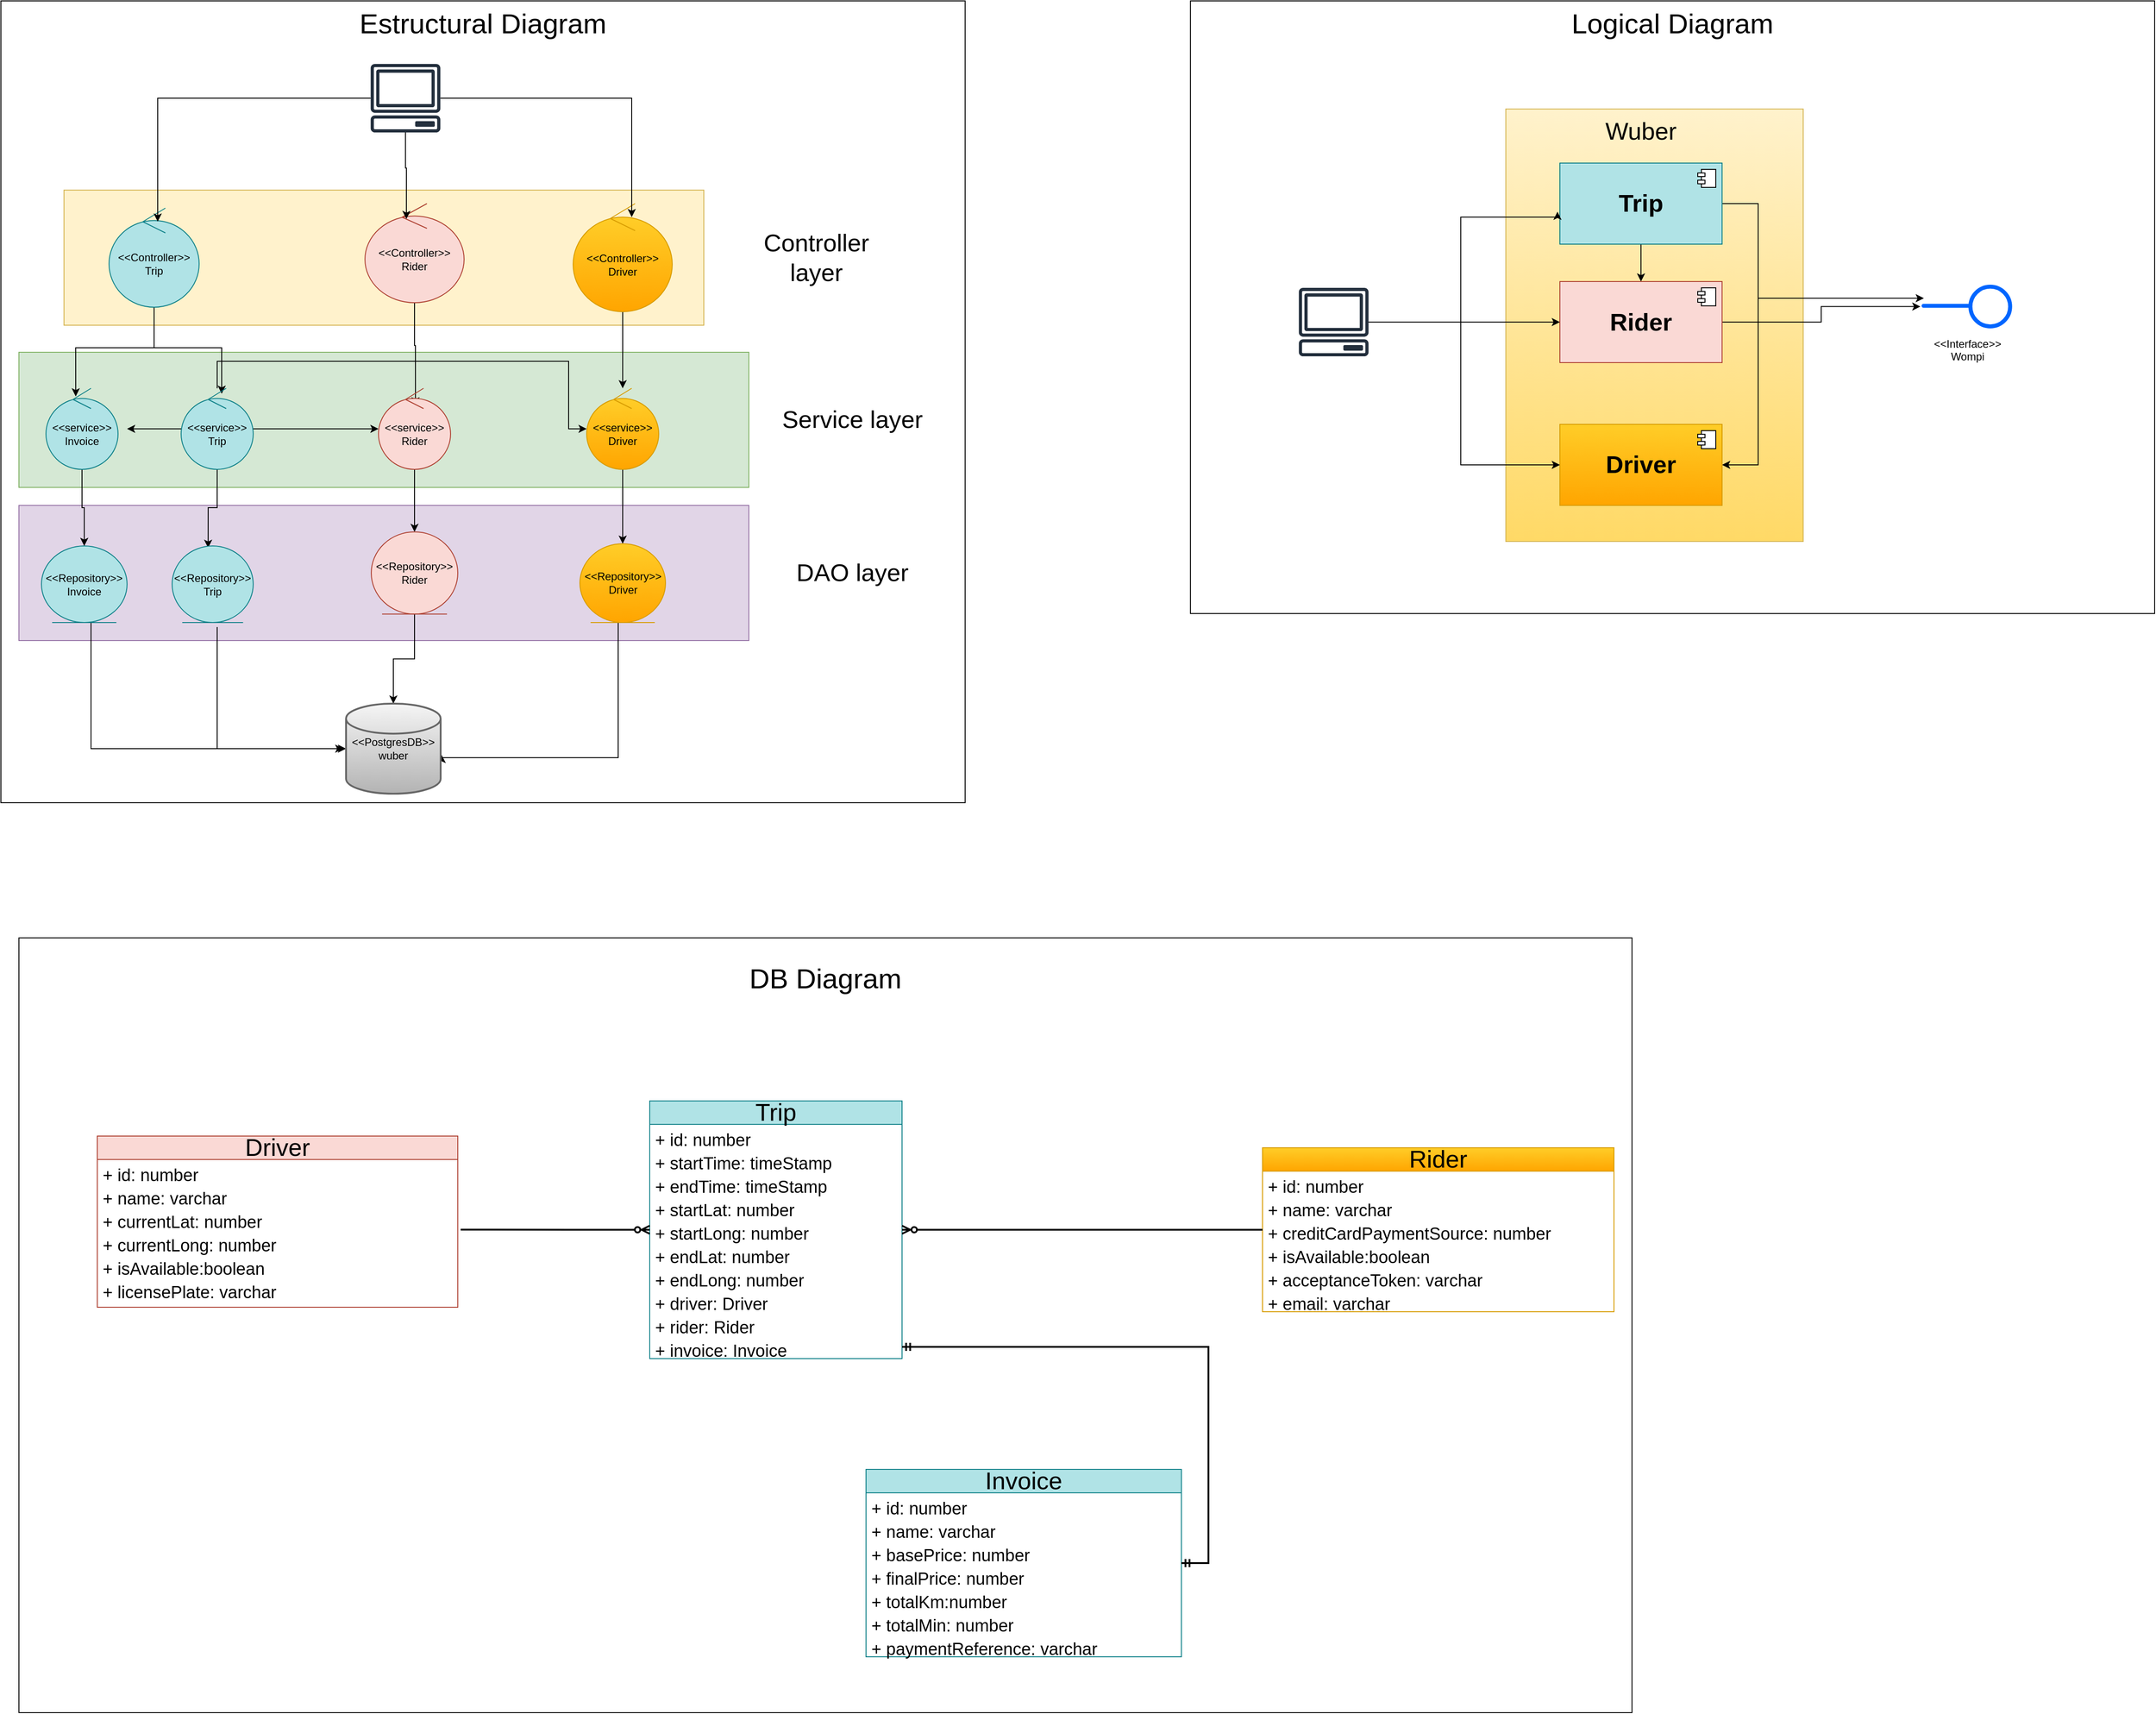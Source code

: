 <mxfile version="21.1.1" type="device">
  <diagram name="Página-1" id="cNVBBne0UZJrKu0ge-L6">
    <mxGraphModel dx="2868" dy="2661" grid="1" gridSize="10" guides="1" tooltips="1" connect="1" arrows="1" fold="1" page="1" pageScale="1" pageWidth="827" pageHeight="1169" math="0" shadow="0">
      <root>
        <mxCell id="0" />
        <mxCell id="1" parent="0" />
        <mxCell id="H3Spt6IJbEtDC_gUVyOY-45" value="&lt;div align=&quot;center&quot;&gt;&lt;br&gt;&lt;/div&gt;" style="rounded=0;whiteSpace=wrap;html=1;" vertex="1" parent="1">
          <mxGeometry x="1330" y="-70" width="1070" height="680" as="geometry" />
        </mxCell>
        <mxCell id="H3Spt6IJbEtDC_gUVyOY-64" value="" style="rounded=0;whiteSpace=wrap;html=1;fillColor=#fff2cc;gradientColor=#ffd966;strokeColor=#d6b656;" vertex="1" parent="1">
          <mxGeometry x="1680" y="50" width="330" height="480" as="geometry" />
        </mxCell>
        <mxCell id="H3Spt6IJbEtDC_gUVyOY-43" value="&lt;div align=&quot;center&quot;&gt;&lt;br&gt;&lt;/div&gt;" style="rounded=0;whiteSpace=wrap;html=1;" vertex="1" parent="1">
          <mxGeometry x="10" y="-70" width="1070" height="890" as="geometry" />
        </mxCell>
        <mxCell id="H3Spt6IJbEtDC_gUVyOY-29" value="" style="rounded=0;whiteSpace=wrap;html=1;fillColor=#e1d5e7;strokeColor=#9673a6;" vertex="1" parent="1">
          <mxGeometry x="30" y="490" width="810" height="150" as="geometry" />
        </mxCell>
        <mxCell id="H3Spt6IJbEtDC_gUVyOY-28" value="" style="rounded=0;whiteSpace=wrap;html=1;fillColor=#d5e8d4;strokeColor=#82b366;" vertex="1" parent="1">
          <mxGeometry x="30" y="320" width="810" height="150" as="geometry" />
        </mxCell>
        <mxCell id="H3Spt6IJbEtDC_gUVyOY-27" value="" style="rounded=0;whiteSpace=wrap;html=1;fillColor=#fff2cc;strokeColor=#d6b656;" vertex="1" parent="1">
          <mxGeometry x="80" y="140" width="710" height="150" as="geometry" />
        </mxCell>
        <mxCell id="H3Spt6IJbEtDC_gUVyOY-12" style="edgeStyle=orthogonalEdgeStyle;rounded=0;orthogonalLoop=1;jettySize=auto;html=1;entryX=0.563;entryY=0.067;entryDx=0;entryDy=0;entryPerimeter=0;" edge="1" parent="1" source="H3Spt6IJbEtDC_gUVyOY-1" target="H3Spt6IJbEtDC_gUVyOY-4">
          <mxGeometry relative="1" as="geometry" />
        </mxCell>
        <mxCell id="H3Spt6IJbEtDC_gUVyOY-15" style="edgeStyle=orthogonalEdgeStyle;rounded=0;orthogonalLoop=1;jettySize=auto;html=1;entryX=0.413;entryY=0.1;entryDx=0;entryDy=0;entryPerimeter=0;" edge="1" parent="1" source="H3Spt6IJbEtDC_gUVyOY-1" target="H3Spt6IJbEtDC_gUVyOY-5">
          <mxGeometry relative="1" as="geometry" />
        </mxCell>
        <mxCell id="H3Spt6IJbEtDC_gUVyOY-1" value="&lt;div&gt;&amp;lt;&amp;lt;Controller&amp;gt;&amp;gt;&lt;/div&gt;&lt;div&gt;Trip&lt;/div&gt;" style="ellipse;shape=umlControl;whiteSpace=wrap;html=1;fillColor=#b0e3e6;strokeColor=#0e8088;" vertex="1" parent="1">
          <mxGeometry x="130" y="160" width="100" height="110" as="geometry" />
        </mxCell>
        <mxCell id="H3Spt6IJbEtDC_gUVyOY-16" style="edgeStyle=orthogonalEdgeStyle;rounded=0;orthogonalLoop=1;jettySize=auto;html=1;entryX=0.513;entryY=0.211;entryDx=0;entryDy=0;entryPerimeter=0;" edge="1" parent="1" source="H3Spt6IJbEtDC_gUVyOY-2" target="H3Spt6IJbEtDC_gUVyOY-6">
          <mxGeometry relative="1" as="geometry" />
        </mxCell>
        <mxCell id="H3Spt6IJbEtDC_gUVyOY-2" value="&lt;div&gt;&amp;lt;&amp;lt;Controller&amp;gt;&amp;gt;&lt;/div&gt;&lt;div&gt;Rider&lt;br&gt;&lt;/div&gt;" style="ellipse;shape=umlControl;whiteSpace=wrap;html=1;fillColor=#fad9d5;strokeColor=#ae4132;" vertex="1" parent="1">
          <mxGeometry x="414" y="155" width="110" height="110" as="geometry" />
        </mxCell>
        <mxCell id="H3Spt6IJbEtDC_gUVyOY-17" style="edgeStyle=orthogonalEdgeStyle;rounded=0;orthogonalLoop=1;jettySize=auto;html=1;" edge="1" parent="1" source="H3Spt6IJbEtDC_gUVyOY-3" target="H3Spt6IJbEtDC_gUVyOY-7">
          <mxGeometry relative="1" as="geometry" />
        </mxCell>
        <mxCell id="H3Spt6IJbEtDC_gUVyOY-3" value="&lt;div&gt;&amp;lt;&amp;lt;Controller&amp;gt;&amp;gt;&lt;/div&gt;&lt;div&gt;Driver&lt;/div&gt;" style="ellipse;shape=umlControl;whiteSpace=wrap;html=1;fillColor=#ffcd28;strokeColor=#d79b00;gradientColor=#ffa500;" vertex="1" parent="1">
          <mxGeometry x="645" y="155" width="110" height="120" as="geometry" />
        </mxCell>
        <mxCell id="H3Spt6IJbEtDC_gUVyOY-13" style="edgeStyle=orthogonalEdgeStyle;rounded=0;orthogonalLoop=1;jettySize=auto;html=1;entryX=0.444;entryY=0.025;entryDx=0;entryDy=0;entryPerimeter=0;" edge="1" parent="1" source="H3Spt6IJbEtDC_gUVyOY-4" target="H3Spt6IJbEtDC_gUVyOY-39">
          <mxGeometry relative="1" as="geometry">
            <mxPoint x="254.4" y="524.9" as="targetPoint" />
          </mxGeometry>
        </mxCell>
        <mxCell id="H3Spt6IJbEtDC_gUVyOY-20" style="edgeStyle=orthogonalEdgeStyle;rounded=0;orthogonalLoop=1;jettySize=auto;html=1;" edge="1" parent="1" source="H3Spt6IJbEtDC_gUVyOY-4" target="H3Spt6IJbEtDC_gUVyOY-6">
          <mxGeometry relative="1" as="geometry" />
        </mxCell>
        <mxCell id="H3Spt6IJbEtDC_gUVyOY-21" style="edgeStyle=orthogonalEdgeStyle;rounded=0;orthogonalLoop=1;jettySize=auto;html=1;" edge="1" parent="1" source="H3Spt6IJbEtDC_gUVyOY-4">
          <mxGeometry relative="1" as="geometry">
            <mxPoint x="150" y="405" as="targetPoint" />
          </mxGeometry>
        </mxCell>
        <mxCell id="H3Spt6IJbEtDC_gUVyOY-22" style="edgeStyle=orthogonalEdgeStyle;rounded=0;orthogonalLoop=1;jettySize=auto;html=1;" edge="1" parent="1" source="H3Spt6IJbEtDC_gUVyOY-4" target="H3Spt6IJbEtDC_gUVyOY-7">
          <mxGeometry relative="1" as="geometry">
            <Array as="points">
              <mxPoint x="250" y="330" />
              <mxPoint x="640" y="330" />
              <mxPoint x="640" y="405" />
            </Array>
          </mxGeometry>
        </mxCell>
        <mxCell id="H3Spt6IJbEtDC_gUVyOY-4" value="&lt;div&gt;&amp;lt;&amp;lt;service&amp;gt;&amp;gt;&lt;/div&gt;&lt;div&gt;Trip&lt;br&gt;&lt;/div&gt;" style="ellipse;shape=umlControl;whiteSpace=wrap;html=1;fillColor=#b0e3e6;strokeColor=#0e8088;" vertex="1" parent="1">
          <mxGeometry x="210" y="360" width="80" height="90" as="geometry" />
        </mxCell>
        <mxCell id="H3Spt6IJbEtDC_gUVyOY-14" style="edgeStyle=orthogonalEdgeStyle;rounded=0;orthogonalLoop=1;jettySize=auto;html=1;entryX=0.5;entryY=0;entryDx=0;entryDy=0;" edge="1" parent="1" source="H3Spt6IJbEtDC_gUVyOY-5" target="H3Spt6IJbEtDC_gUVyOY-38">
          <mxGeometry relative="1" as="geometry">
            <mxPoint x="100" y="533" as="targetPoint" />
          </mxGeometry>
        </mxCell>
        <mxCell id="H3Spt6IJbEtDC_gUVyOY-5" value="&lt;div&gt;&amp;lt;&amp;lt;service&amp;gt;&amp;gt;&lt;/div&gt;&lt;div&gt;Invoice&lt;br&gt;&lt;/div&gt;" style="ellipse;shape=umlControl;whiteSpace=wrap;html=1;fillColor=#b0e3e6;strokeColor=#0e8088;" vertex="1" parent="1">
          <mxGeometry x="60" y="360" width="80" height="90" as="geometry" />
        </mxCell>
        <mxCell id="H3Spt6IJbEtDC_gUVyOY-18" style="edgeStyle=orthogonalEdgeStyle;rounded=0;orthogonalLoop=1;jettySize=auto;html=1;entryX=0.5;entryY=0;entryDx=0;entryDy=0;" edge="1" parent="1" source="H3Spt6IJbEtDC_gUVyOY-6" target="H3Spt6IJbEtDC_gUVyOY-40">
          <mxGeometry relative="1" as="geometry">
            <mxPoint x="467.971" y="522" as="targetPoint" />
          </mxGeometry>
        </mxCell>
        <mxCell id="H3Spt6IJbEtDC_gUVyOY-6" value="&lt;div&gt;&amp;lt;&amp;lt;service&amp;gt;&amp;gt;&lt;/div&gt;&lt;div&gt;Rider&lt;br&gt;&lt;/div&gt;" style="ellipse;shape=umlControl;whiteSpace=wrap;html=1;fillColor=#fad9d5;strokeColor=#ae4132;" vertex="1" parent="1">
          <mxGeometry x="429" y="360" width="80" height="90" as="geometry" />
        </mxCell>
        <mxCell id="H3Spt6IJbEtDC_gUVyOY-19" style="edgeStyle=orthogonalEdgeStyle;rounded=0;orthogonalLoop=1;jettySize=auto;html=1;entryX=0.5;entryY=0;entryDx=0;entryDy=0;" edge="1" parent="1" source="H3Spt6IJbEtDC_gUVyOY-7" target="H3Spt6IJbEtDC_gUVyOY-41">
          <mxGeometry relative="1" as="geometry">
            <mxPoint x="690" y="530" as="targetPoint" />
          </mxGeometry>
        </mxCell>
        <mxCell id="H3Spt6IJbEtDC_gUVyOY-7" value="&lt;div&gt;&amp;lt;&amp;lt;service&amp;gt;&amp;gt;&lt;/div&gt;&lt;div&gt;Driver&lt;br&gt;&lt;/div&gt;" style="ellipse;shape=umlControl;whiteSpace=wrap;html=1;fillColor=#ffcd28;strokeColor=#d79b00;gradientColor=#ffa500;" vertex="1" parent="1">
          <mxGeometry x="660" y="360" width="80" height="90" as="geometry" />
        </mxCell>
        <mxCell id="H3Spt6IJbEtDC_gUVyOY-32" style="edgeStyle=orthogonalEdgeStyle;rounded=0;orthogonalLoop=1;jettySize=auto;html=1;" edge="1" parent="1">
          <mxGeometry relative="1" as="geometry">
            <mxPoint x="390" y="760" as="targetPoint" />
            <mxPoint x="250" y="625" as="sourcePoint" />
            <Array as="points">
              <mxPoint x="250" y="760" />
            </Array>
          </mxGeometry>
        </mxCell>
        <mxCell id="H3Spt6IJbEtDC_gUVyOY-31" style="edgeStyle=orthogonalEdgeStyle;rounded=0;orthogonalLoop=1;jettySize=auto;html=1;entryX=0;entryY=0.5;entryDx=0;entryDy=0;entryPerimeter=0;exitX=0.5;exitY=1;exitDx=0;exitDy=0;" edge="1" parent="1" source="H3Spt6IJbEtDC_gUVyOY-38" target="H3Spt6IJbEtDC_gUVyOY-30">
          <mxGeometry relative="1" as="geometry">
            <mxPoint x="110" y="620" as="sourcePoint" />
            <Array as="points">
              <mxPoint x="110" y="615" />
              <mxPoint x="110" y="760" />
            </Array>
          </mxGeometry>
        </mxCell>
        <mxCell id="H3Spt6IJbEtDC_gUVyOY-33" style="edgeStyle=orthogonalEdgeStyle;rounded=0;orthogonalLoop=1;jettySize=auto;html=1;entryX=0.5;entryY=0;entryDx=0;entryDy=0;entryPerimeter=0;exitX=0.5;exitY=1;exitDx=0;exitDy=0;" edge="1" parent="1" source="H3Spt6IJbEtDC_gUVyOY-40" target="H3Spt6IJbEtDC_gUVyOY-30">
          <mxGeometry relative="1" as="geometry">
            <mxPoint x="464.5" y="620" as="sourcePoint" />
          </mxGeometry>
        </mxCell>
        <mxCell id="H3Spt6IJbEtDC_gUVyOY-34" style="edgeStyle=orthogonalEdgeStyle;rounded=0;orthogonalLoop=1;jettySize=auto;html=1;entryX=1.01;entryY=0.57;entryDx=0;entryDy=0;entryPerimeter=0;exitX=0.5;exitY=1;exitDx=0;exitDy=0;" edge="1" parent="1" source="H3Spt6IJbEtDC_gUVyOY-41" target="H3Spt6IJbEtDC_gUVyOY-30">
          <mxGeometry relative="1" as="geometry">
            <mxPoint x="695" y="620" as="sourcePoint" />
            <Array as="points">
              <mxPoint x="695" y="620" />
              <mxPoint x="695" y="770" />
              <mxPoint x="499" y="770" />
            </Array>
          </mxGeometry>
        </mxCell>
        <mxCell id="H3Spt6IJbEtDC_gUVyOY-24" style="edgeStyle=orthogonalEdgeStyle;rounded=0;orthogonalLoop=1;jettySize=auto;html=1;entryX=0.54;entryY=0.136;entryDx=0;entryDy=0;entryPerimeter=0;" edge="1" parent="1" source="H3Spt6IJbEtDC_gUVyOY-23" target="H3Spt6IJbEtDC_gUVyOY-1">
          <mxGeometry relative="1" as="geometry" />
        </mxCell>
        <mxCell id="H3Spt6IJbEtDC_gUVyOY-25" style="edgeStyle=orthogonalEdgeStyle;rounded=0;orthogonalLoop=1;jettySize=auto;html=1;entryX=0.418;entryY=0.155;entryDx=0;entryDy=0;entryPerimeter=0;" edge="1" parent="1" source="H3Spt6IJbEtDC_gUVyOY-23" target="H3Spt6IJbEtDC_gUVyOY-2">
          <mxGeometry relative="1" as="geometry" />
        </mxCell>
        <mxCell id="H3Spt6IJbEtDC_gUVyOY-26" style="edgeStyle=orthogonalEdgeStyle;rounded=0;orthogonalLoop=1;jettySize=auto;html=1;entryX=0.591;entryY=0.125;entryDx=0;entryDy=0;entryPerimeter=0;" edge="1" parent="1" source="H3Spt6IJbEtDC_gUVyOY-23" target="H3Spt6IJbEtDC_gUVyOY-3">
          <mxGeometry relative="1" as="geometry" />
        </mxCell>
        <mxCell id="H3Spt6IJbEtDC_gUVyOY-23" value="" style="sketch=0;outlineConnect=0;fontColor=#232F3E;gradientColor=none;fillColor=#232F3D;strokeColor=none;dashed=0;verticalLabelPosition=bottom;verticalAlign=top;align=center;html=1;fontSize=12;fontStyle=0;aspect=fixed;pointerEvents=1;shape=mxgraph.aws4.client;" vertex="1" parent="1">
          <mxGeometry x="420" width="78" height="76" as="geometry" />
        </mxCell>
        <mxCell id="H3Spt6IJbEtDC_gUVyOY-30" value="&lt;div&gt;&amp;lt;&amp;lt;PostgresDB&amp;gt;&amp;gt;&lt;/div&gt;&lt;div&gt;wuber&lt;br&gt;&lt;/div&gt;" style="strokeWidth=2;html=1;shape=mxgraph.flowchart.database;whiteSpace=wrap;fillColor=#f5f5f5;gradientColor=#b3b3b3;strokeColor=#666666;" vertex="1" parent="1">
          <mxGeometry x="393" y="710" width="105" height="100" as="geometry" />
        </mxCell>
        <mxCell id="H3Spt6IJbEtDC_gUVyOY-35" value="&lt;font style=&quot;font-size: 27px;&quot;&gt;Controller layer&lt;/font&gt;" style="text;html=1;strokeColor=none;fillColor=none;align=center;verticalAlign=middle;whiteSpace=wrap;rounded=0;" vertex="1" parent="1">
          <mxGeometry x="830" y="185" width="170" height="60" as="geometry" />
        </mxCell>
        <mxCell id="H3Spt6IJbEtDC_gUVyOY-36" value="&lt;font style=&quot;font-size: 27px;&quot;&gt;Service layer&lt;/font&gt;" style="text;html=1;strokeColor=none;fillColor=none;align=center;verticalAlign=middle;whiteSpace=wrap;rounded=0;" vertex="1" parent="1">
          <mxGeometry x="870" y="365" width="170" height="60" as="geometry" />
        </mxCell>
        <mxCell id="H3Spt6IJbEtDC_gUVyOY-37" value="&lt;font style=&quot;font-size: 27px;&quot;&gt;DAO layer&lt;/font&gt;" style="text;html=1;strokeColor=none;fillColor=none;align=center;verticalAlign=middle;whiteSpace=wrap;rounded=0;" vertex="1" parent="1">
          <mxGeometry x="870" y="535" width="170" height="60" as="geometry" />
        </mxCell>
        <mxCell id="H3Spt6IJbEtDC_gUVyOY-38" value="&lt;div&gt;&amp;lt;&amp;lt;Repository&amp;gt;&amp;gt;&lt;/div&gt;&lt;div&gt;Invoice&lt;br&gt;&lt;/div&gt;" style="ellipse;shape=umlEntity;whiteSpace=wrap;html=1;fillColor=#b0e3e6;strokeColor=#0e8088;" vertex="1" parent="1">
          <mxGeometry x="55" y="535" width="95" height="85" as="geometry" />
        </mxCell>
        <mxCell id="H3Spt6IJbEtDC_gUVyOY-39" value="&lt;div&gt;&amp;lt;&amp;lt;Repository&amp;gt;&amp;gt;&lt;/div&gt;Trip" style="ellipse;shape=umlEntity;whiteSpace=wrap;html=1;fillColor=#b0e3e6;strokeColor=#0e8088;" vertex="1" parent="1">
          <mxGeometry x="200" y="535" width="90" height="85" as="geometry" />
        </mxCell>
        <mxCell id="H3Spt6IJbEtDC_gUVyOY-40" value="&lt;div&gt;&lt;div&gt;&amp;lt;&amp;lt;Repository&amp;gt;&amp;gt;&lt;/div&gt;Rider&lt;/div&gt;" style="ellipse;shape=umlEntity;whiteSpace=wrap;html=1;fillColor=#fad9d5;strokeColor=#ae4132;" vertex="1" parent="1">
          <mxGeometry x="421" y="519.38" width="96" height="91.25" as="geometry" />
        </mxCell>
        <mxCell id="H3Spt6IJbEtDC_gUVyOY-41" value="&lt;div&gt;&amp;lt;&amp;lt;Repository&amp;gt;&amp;gt;&lt;/div&gt;Driver" style="ellipse;shape=umlEntity;whiteSpace=wrap;html=1;fillColor=#ffcd28;gradientColor=#ffa500;strokeColor=#d79b00;" vertex="1" parent="1">
          <mxGeometry x="652.5" y="532.5" width="95" height="87.5" as="geometry" />
        </mxCell>
        <mxCell id="H3Spt6IJbEtDC_gUVyOY-44" value="&lt;font style=&quot;font-size: 31px;&quot;&gt;Estructural Diagram&lt;/font&gt;" style="text;html=1;strokeColor=none;fillColor=none;align=center;verticalAlign=middle;whiteSpace=wrap;rounded=0;" vertex="1" parent="1">
          <mxGeometry x="334" y="-60" width="422" height="30" as="geometry" />
        </mxCell>
        <mxCell id="H3Spt6IJbEtDC_gUVyOY-46" value="&lt;font style=&quot;font-size: 31px;&quot;&gt;Logical Diagram&lt;/font&gt;" style="text;html=1;strokeColor=none;fillColor=none;align=center;verticalAlign=middle;whiteSpace=wrap;rounded=0;" vertex="1" parent="1">
          <mxGeometry x="1654" y="-60" width="422" height="30" as="geometry" />
        </mxCell>
        <mxCell id="H3Spt6IJbEtDC_gUVyOY-48" value="&lt;div&gt;&amp;lt;&amp;lt;Interface&amp;gt;&amp;gt;&lt;/div&gt;&lt;div&gt;Wompi&lt;br&gt;&lt;/div&gt;" style="image;aspect=fixed;perimeter=ellipsePerimeter;html=1;align=center;shadow=0;dashed=0;spacingTop=3;image=img/lib/active_directory/interface.svg;" vertex="1" parent="1">
          <mxGeometry x="2140" y="245" width="103.19" height="48.5" as="geometry" />
        </mxCell>
        <mxCell id="H3Spt6IJbEtDC_gUVyOY-61" style="edgeStyle=orthogonalEdgeStyle;rounded=0;orthogonalLoop=1;jettySize=auto;html=1;exitX=1;exitY=0.5;exitDx=0;exitDy=0;" edge="1" parent="1" source="H3Spt6IJbEtDC_gUVyOY-49" target="H3Spt6IJbEtDC_gUVyOY-48">
          <mxGeometry relative="1" as="geometry">
            <Array as="points">
              <mxPoint x="1960" y="155" />
              <mxPoint x="1960" y="260" />
            </Array>
          </mxGeometry>
        </mxCell>
        <mxCell id="H3Spt6IJbEtDC_gUVyOY-62" style="edgeStyle=orthogonalEdgeStyle;rounded=0;orthogonalLoop=1;jettySize=auto;html=1;" edge="1" parent="1" source="H3Spt6IJbEtDC_gUVyOY-49" target="H3Spt6IJbEtDC_gUVyOY-53">
          <mxGeometry relative="1" as="geometry" />
        </mxCell>
        <mxCell id="H3Spt6IJbEtDC_gUVyOY-63" style="edgeStyle=orthogonalEdgeStyle;rounded=0;orthogonalLoop=1;jettySize=auto;html=1;" edge="1" parent="1" source="H3Spt6IJbEtDC_gUVyOY-49" target="H3Spt6IJbEtDC_gUVyOY-51">
          <mxGeometry relative="1" as="geometry">
            <Array as="points">
              <mxPoint x="1960" y="155" />
              <mxPoint x="1960" y="445" />
            </Array>
          </mxGeometry>
        </mxCell>
        <mxCell id="H3Spt6IJbEtDC_gUVyOY-49" value="&lt;b&gt;&lt;font style=&quot;font-size: 27px;&quot;&gt;Trip&lt;/font&gt;&lt;/b&gt;" style="html=1;dropTarget=0;whiteSpace=wrap;fillColor=#b0e3e6;strokeColor=#0e8088;" vertex="1" parent="1">
          <mxGeometry x="1740" y="110" width="180" height="90" as="geometry" />
        </mxCell>
        <mxCell id="H3Spt6IJbEtDC_gUVyOY-50" value="" style="shape=module;jettyWidth=8;jettyHeight=4;" vertex="1" parent="H3Spt6IJbEtDC_gUVyOY-49">
          <mxGeometry x="1" width="20" height="20" relative="1" as="geometry">
            <mxPoint x="-27" y="7" as="offset" />
          </mxGeometry>
        </mxCell>
        <mxCell id="H3Spt6IJbEtDC_gUVyOY-51" value="&lt;b&gt;&lt;font style=&quot;font-size: 27px;&quot;&gt;Driver&lt;/font&gt;&lt;/b&gt;" style="html=1;dropTarget=0;whiteSpace=wrap;fillColor=#ffcd28;gradientColor=#ffa500;strokeColor=#d79b00;" vertex="1" parent="1">
          <mxGeometry x="1740" y="400" width="180" height="90" as="geometry" />
        </mxCell>
        <mxCell id="H3Spt6IJbEtDC_gUVyOY-52" value="" style="shape=module;jettyWidth=8;jettyHeight=4;" vertex="1" parent="H3Spt6IJbEtDC_gUVyOY-51">
          <mxGeometry x="1" width="20" height="20" relative="1" as="geometry">
            <mxPoint x="-27" y="7" as="offset" />
          </mxGeometry>
        </mxCell>
        <mxCell id="H3Spt6IJbEtDC_gUVyOY-66" style="edgeStyle=orthogonalEdgeStyle;rounded=0;orthogonalLoop=1;jettySize=auto;html=1;" edge="1" parent="1" source="H3Spt6IJbEtDC_gUVyOY-53" target="H3Spt6IJbEtDC_gUVyOY-48">
          <mxGeometry relative="1" as="geometry" />
        </mxCell>
        <mxCell id="H3Spt6IJbEtDC_gUVyOY-53" value="&lt;font size=&quot;1&quot;&gt;&lt;b style=&quot;font-size: 27px;&quot;&gt;Rider&lt;/b&gt;&lt;/font&gt;" style="html=1;dropTarget=0;whiteSpace=wrap;fillColor=#fad9d5;strokeColor=#ae4132;" vertex="1" parent="1">
          <mxGeometry x="1740" y="241.5" width="180" height="90" as="geometry" />
        </mxCell>
        <mxCell id="H3Spt6IJbEtDC_gUVyOY-54" value="" style="shape=module;jettyWidth=8;jettyHeight=4;" vertex="1" parent="H3Spt6IJbEtDC_gUVyOY-53">
          <mxGeometry x="1" width="20" height="20" relative="1" as="geometry">
            <mxPoint x="-27" y="7" as="offset" />
          </mxGeometry>
        </mxCell>
        <mxCell id="H3Spt6IJbEtDC_gUVyOY-58" style="edgeStyle=orthogonalEdgeStyle;rounded=0;orthogonalLoop=1;jettySize=auto;html=1;" edge="1" parent="1" source="H3Spt6IJbEtDC_gUVyOY-57" target="H3Spt6IJbEtDC_gUVyOY-53">
          <mxGeometry relative="1" as="geometry" />
        </mxCell>
        <mxCell id="H3Spt6IJbEtDC_gUVyOY-59" style="edgeStyle=orthogonalEdgeStyle;rounded=0;orthogonalLoop=1;jettySize=auto;html=1;entryX=-0.015;entryY=0.6;entryDx=0;entryDy=0;entryPerimeter=0;" edge="1" parent="1" source="H3Spt6IJbEtDC_gUVyOY-57" target="H3Spt6IJbEtDC_gUVyOY-49">
          <mxGeometry relative="1" as="geometry">
            <Array as="points">
              <mxPoint x="1630" y="287" />
              <mxPoint x="1630" y="170" />
              <mxPoint x="1737" y="170" />
            </Array>
          </mxGeometry>
        </mxCell>
        <mxCell id="H3Spt6IJbEtDC_gUVyOY-60" style="edgeStyle=orthogonalEdgeStyle;rounded=0;orthogonalLoop=1;jettySize=auto;html=1;entryX=0;entryY=0.5;entryDx=0;entryDy=0;" edge="1" parent="1" source="H3Spt6IJbEtDC_gUVyOY-57" target="H3Spt6IJbEtDC_gUVyOY-51">
          <mxGeometry relative="1" as="geometry">
            <Array as="points">
              <mxPoint x="1630" y="287" />
              <mxPoint x="1630" y="445" />
            </Array>
          </mxGeometry>
        </mxCell>
        <mxCell id="H3Spt6IJbEtDC_gUVyOY-57" value="" style="sketch=0;outlineConnect=0;fontColor=#232F3E;gradientColor=none;fillColor=#232F3D;strokeColor=none;dashed=0;verticalLabelPosition=bottom;verticalAlign=top;align=center;html=1;fontSize=12;fontStyle=0;aspect=fixed;pointerEvents=1;shape=mxgraph.aws4.client;" vertex="1" parent="1">
          <mxGeometry x="1450" y="248.5" width="78" height="76" as="geometry" />
        </mxCell>
        <mxCell id="H3Spt6IJbEtDC_gUVyOY-65" value="&lt;font style=&quot;font-size: 27px;&quot;&gt;Wuber&lt;/font&gt;" style="text;html=1;strokeColor=none;fillColor=none;align=center;verticalAlign=middle;whiteSpace=wrap;rounded=0;" vertex="1" parent="1">
          <mxGeometry x="1767" y="60" width="126" height="30" as="geometry" />
        </mxCell>
        <mxCell id="H3Spt6IJbEtDC_gUVyOY-68" value="&lt;div align=&quot;center&quot;&gt;&lt;br&gt;&lt;/div&gt;" style="rounded=0;whiteSpace=wrap;html=1;" vertex="1" parent="1">
          <mxGeometry x="30" y="970" width="1790" height="860" as="geometry" />
        </mxCell>
        <mxCell id="H3Spt6IJbEtDC_gUVyOY-69" value="&lt;font style=&quot;font-size: 31px;&quot;&gt;DB Diagram&lt;/font&gt;" style="text;html=1;strokeColor=none;fillColor=none;align=center;verticalAlign=middle;whiteSpace=wrap;rounded=0;" vertex="1" parent="1">
          <mxGeometry x="714" y="1000" width="422" height="30" as="geometry" />
        </mxCell>
        <mxCell id="H3Spt6IJbEtDC_gUVyOY-70" value="Trip" style="swimlane;fontStyle=0;childLayout=stackLayout;horizontal=1;startSize=26;fillColor=#b0e3e6;horizontalStack=0;resizeParent=1;resizeParentMax=0;resizeLast=0;collapsible=1;marginBottom=0;whiteSpace=wrap;html=1;fontSize=27;strokeColor=#0e8088;" vertex="1" parent="1">
          <mxGeometry x="730" y="1151" width="280" height="286" as="geometry">
            <mxRectangle x="344" y="1180" width="60" height="30" as="alternateBounds" />
          </mxGeometry>
        </mxCell>
        <mxCell id="H3Spt6IJbEtDC_gUVyOY-71" value="+ id: number" style="text;strokeColor=none;fillColor=none;align=left;verticalAlign=top;spacingLeft=4;spacingRight=4;overflow=hidden;rotatable=0;points=[[0,0.5],[1,0.5]];portConstraint=eastwest;whiteSpace=wrap;html=1;fontSize=19;" vertex="1" parent="H3Spt6IJbEtDC_gUVyOY-70">
          <mxGeometry y="26" width="280" height="26" as="geometry" />
        </mxCell>
        <mxCell id="H3Spt6IJbEtDC_gUVyOY-72" value="+ startTime: timeStamp" style="text;strokeColor=none;fillColor=none;align=left;verticalAlign=top;spacingLeft=4;spacingRight=4;overflow=hidden;rotatable=0;points=[[0,0.5],[1,0.5]];portConstraint=eastwest;whiteSpace=wrap;html=1;fontSize=19;" vertex="1" parent="H3Spt6IJbEtDC_gUVyOY-70">
          <mxGeometry y="52" width="280" height="26" as="geometry" />
        </mxCell>
        <mxCell id="H3Spt6IJbEtDC_gUVyOY-73" value="+ endTime: timeStamp" style="text;strokeColor=none;fillColor=none;align=left;verticalAlign=top;spacingLeft=4;spacingRight=4;overflow=hidden;rotatable=0;points=[[0,0.5],[1,0.5]];portConstraint=eastwest;whiteSpace=wrap;html=1;fontSize=19;" vertex="1" parent="H3Spt6IJbEtDC_gUVyOY-70">
          <mxGeometry y="78" width="280" height="26" as="geometry" />
        </mxCell>
        <mxCell id="H3Spt6IJbEtDC_gUVyOY-75" value="+ startLat: number" style="text;strokeColor=none;fillColor=none;align=left;verticalAlign=top;spacingLeft=4;spacingRight=4;overflow=hidden;rotatable=0;points=[[0,0.5],[1,0.5]];portConstraint=eastwest;whiteSpace=wrap;html=1;fontSize=19;" vertex="1" parent="H3Spt6IJbEtDC_gUVyOY-70">
          <mxGeometry y="104" width="280" height="26" as="geometry" />
        </mxCell>
        <mxCell id="H3Spt6IJbEtDC_gUVyOY-78" value="+ startLong: number" style="text;strokeColor=none;fillColor=none;align=left;verticalAlign=top;spacingLeft=4;spacingRight=4;overflow=hidden;rotatable=0;points=[[0,0.5],[1,0.5]];portConstraint=eastwest;whiteSpace=wrap;html=1;fontSize=19;" vertex="1" parent="H3Spt6IJbEtDC_gUVyOY-70">
          <mxGeometry y="130" width="280" height="26" as="geometry" />
        </mxCell>
        <mxCell id="H3Spt6IJbEtDC_gUVyOY-79" value="+ endLat: number" style="text;strokeColor=none;fillColor=none;align=left;verticalAlign=top;spacingLeft=4;spacingRight=4;overflow=hidden;rotatable=0;points=[[0,0.5],[1,0.5]];portConstraint=eastwest;whiteSpace=wrap;html=1;fontSize=19;" vertex="1" parent="H3Spt6IJbEtDC_gUVyOY-70">
          <mxGeometry y="156" width="280" height="26" as="geometry" />
        </mxCell>
        <mxCell id="H3Spt6IJbEtDC_gUVyOY-80" value="+ endLong: number" style="text;strokeColor=none;fillColor=none;align=left;verticalAlign=top;spacingLeft=4;spacingRight=4;overflow=hidden;rotatable=0;points=[[0,0.5],[1,0.5]];portConstraint=eastwest;whiteSpace=wrap;html=1;fontSize=19;" vertex="1" parent="H3Spt6IJbEtDC_gUVyOY-70">
          <mxGeometry y="182" width="280" height="26" as="geometry" />
        </mxCell>
        <mxCell id="H3Spt6IJbEtDC_gUVyOY-81" value="+ driver: Driver" style="text;strokeColor=none;fillColor=none;align=left;verticalAlign=top;spacingLeft=4;spacingRight=4;overflow=hidden;rotatable=0;points=[[0,0.5],[1,0.5]];portConstraint=eastwest;whiteSpace=wrap;html=1;fontSize=19;" vertex="1" parent="H3Spt6IJbEtDC_gUVyOY-70">
          <mxGeometry y="208" width="280" height="26" as="geometry" />
        </mxCell>
        <mxCell id="H3Spt6IJbEtDC_gUVyOY-82" value="+ rider: Rider" style="text;strokeColor=none;fillColor=none;align=left;verticalAlign=top;spacingLeft=4;spacingRight=4;overflow=hidden;rotatable=0;points=[[0,0.5],[1,0.5]];portConstraint=eastwest;whiteSpace=wrap;html=1;fontSize=19;" vertex="1" parent="H3Spt6IJbEtDC_gUVyOY-70">
          <mxGeometry y="234" width="280" height="26" as="geometry" />
        </mxCell>
        <mxCell id="H3Spt6IJbEtDC_gUVyOY-83" value="+ invoice: Invoice" style="text;strokeColor=none;fillColor=none;align=left;verticalAlign=top;spacingLeft=4;spacingRight=4;overflow=hidden;rotatable=0;points=[[0,0.5],[1,0.5]];portConstraint=eastwest;whiteSpace=wrap;html=1;fontSize=19;" vertex="1" parent="H3Spt6IJbEtDC_gUVyOY-70">
          <mxGeometry y="260" width="280" height="26" as="geometry" />
        </mxCell>
        <mxCell id="H3Spt6IJbEtDC_gUVyOY-84" value="Driver" style="swimlane;fontStyle=0;childLayout=stackLayout;horizontal=1;startSize=26;fillColor=#fad9d5;horizontalStack=0;resizeParent=1;resizeParentMax=0;resizeLast=0;collapsible=1;marginBottom=0;whiteSpace=wrap;html=1;fontSize=27;strokeColor=#ae4132;" vertex="1" parent="1">
          <mxGeometry x="117" y="1190" width="400" height="190" as="geometry">
            <mxRectangle x="344" y="1180" width="60" height="30" as="alternateBounds" />
          </mxGeometry>
        </mxCell>
        <mxCell id="H3Spt6IJbEtDC_gUVyOY-85" value="+ id: number" style="text;strokeColor=none;fillColor=none;align=left;verticalAlign=top;spacingLeft=4;spacingRight=4;overflow=hidden;rotatable=0;points=[[0,0.5],[1,0.5]];portConstraint=eastwest;whiteSpace=wrap;html=1;fontSize=19;" vertex="1" parent="H3Spt6IJbEtDC_gUVyOY-84">
          <mxGeometry y="26" width="400" height="26" as="geometry" />
        </mxCell>
        <mxCell id="H3Spt6IJbEtDC_gUVyOY-86" value="+ name: varchar" style="text;strokeColor=none;fillColor=none;align=left;verticalAlign=top;spacingLeft=4;spacingRight=4;overflow=hidden;rotatable=0;points=[[0,0.5],[1,0.5]];portConstraint=eastwest;whiteSpace=wrap;html=1;fontSize=19;" vertex="1" parent="H3Spt6IJbEtDC_gUVyOY-84">
          <mxGeometry y="52" width="400" height="26" as="geometry" />
        </mxCell>
        <mxCell id="H3Spt6IJbEtDC_gUVyOY-88" value="+ currentLat: number" style="text;strokeColor=none;fillColor=none;align=left;verticalAlign=top;spacingLeft=4;spacingRight=4;overflow=hidden;rotatable=0;points=[[0,0.5],[1,0.5]];portConstraint=eastwest;whiteSpace=wrap;html=1;fontSize=19;" vertex="1" parent="H3Spt6IJbEtDC_gUVyOY-84">
          <mxGeometry y="78" width="400" height="26" as="geometry" />
        </mxCell>
        <mxCell id="H3Spt6IJbEtDC_gUVyOY-89" value="+ currentLong: number" style="text;strokeColor=none;fillColor=none;align=left;verticalAlign=top;spacingLeft=4;spacingRight=4;overflow=hidden;rotatable=0;points=[[0,0.5],[1,0.5]];portConstraint=eastwest;whiteSpace=wrap;html=1;fontSize=19;" vertex="1" parent="H3Spt6IJbEtDC_gUVyOY-84">
          <mxGeometry y="104" width="400" height="26" as="geometry" />
        </mxCell>
        <mxCell id="H3Spt6IJbEtDC_gUVyOY-90" value="+ isAvailable:boolean" style="text;strokeColor=none;fillColor=none;align=left;verticalAlign=top;spacingLeft=4;spacingRight=4;overflow=hidden;rotatable=0;points=[[0,0.5],[1,0.5]];portConstraint=eastwest;whiteSpace=wrap;html=1;fontSize=19;" vertex="1" parent="H3Spt6IJbEtDC_gUVyOY-84">
          <mxGeometry y="130" width="400" height="26" as="geometry" />
        </mxCell>
        <mxCell id="H3Spt6IJbEtDC_gUVyOY-95" value="+ licensePlate: varchar" style="text;strokeColor=none;fillColor=none;align=left;verticalAlign=top;spacingLeft=4;spacingRight=4;overflow=hidden;rotatable=0;points=[[0,0.5],[1,0.5]];portConstraint=eastwest;whiteSpace=wrap;html=1;fontSize=19;" vertex="1" parent="H3Spt6IJbEtDC_gUVyOY-84">
          <mxGeometry y="156" width="400" height="34" as="geometry" />
        </mxCell>
        <mxCell id="H3Spt6IJbEtDC_gUVyOY-96" value="Rider" style="swimlane;fontStyle=0;childLayout=stackLayout;horizontal=1;startSize=26;fillColor=#ffcd28;horizontalStack=0;resizeParent=1;resizeParentMax=0;resizeLast=0;collapsible=1;marginBottom=0;whiteSpace=wrap;html=1;fontSize=27;gradientColor=#ffa500;strokeColor=#d79b00;" vertex="1" parent="1">
          <mxGeometry x="1410" y="1203" width="390" height="182" as="geometry">
            <mxRectangle x="344" y="1180" width="60" height="30" as="alternateBounds" />
          </mxGeometry>
        </mxCell>
        <mxCell id="H3Spt6IJbEtDC_gUVyOY-97" value="+ id: number" style="text;strokeColor=none;fillColor=none;align=left;verticalAlign=top;spacingLeft=4;spacingRight=4;overflow=hidden;rotatable=0;points=[[0,0.5],[1,0.5]];portConstraint=eastwest;whiteSpace=wrap;html=1;fontSize=19;" vertex="1" parent="H3Spt6IJbEtDC_gUVyOY-96">
          <mxGeometry y="26" width="390" height="26" as="geometry" />
        </mxCell>
        <mxCell id="H3Spt6IJbEtDC_gUVyOY-98" value="+ name: varchar" style="text;strokeColor=none;fillColor=none;align=left;verticalAlign=top;spacingLeft=4;spacingRight=4;overflow=hidden;rotatable=0;points=[[0,0.5],[1,0.5]];portConstraint=eastwest;whiteSpace=wrap;html=1;fontSize=19;" vertex="1" parent="H3Spt6IJbEtDC_gUVyOY-96">
          <mxGeometry y="52" width="390" height="26" as="geometry" />
        </mxCell>
        <mxCell id="H3Spt6IJbEtDC_gUVyOY-101" value="+ creditCardPaymentSource: number" style="text;strokeColor=none;fillColor=none;align=left;verticalAlign=top;spacingLeft=4;spacingRight=4;overflow=hidden;rotatable=0;points=[[0,0.5],[1,0.5]];portConstraint=eastwest;whiteSpace=wrap;html=1;fontSize=19;" vertex="1" parent="H3Spt6IJbEtDC_gUVyOY-96">
          <mxGeometry y="78" width="390" height="26" as="geometry" />
        </mxCell>
        <mxCell id="H3Spt6IJbEtDC_gUVyOY-102" value="+ isAvailable:boolean" style="text;strokeColor=none;fillColor=none;align=left;verticalAlign=top;spacingLeft=4;spacingRight=4;overflow=hidden;rotatable=0;points=[[0,0.5],[1,0.5]];portConstraint=eastwest;whiteSpace=wrap;html=1;fontSize=19;" vertex="1" parent="H3Spt6IJbEtDC_gUVyOY-96">
          <mxGeometry y="104" width="390" height="26" as="geometry" />
        </mxCell>
        <mxCell id="H3Spt6IJbEtDC_gUVyOY-103" value="+ acceptanceToken: varchar" style="text;strokeColor=none;fillColor=none;align=left;verticalAlign=top;spacingLeft=4;spacingRight=4;overflow=hidden;rotatable=0;points=[[0,0.5],[1,0.5]];portConstraint=eastwest;whiteSpace=wrap;html=1;fontSize=19;" vertex="1" parent="H3Spt6IJbEtDC_gUVyOY-96">
          <mxGeometry y="130" width="390" height="26" as="geometry" />
        </mxCell>
        <mxCell id="H3Spt6IJbEtDC_gUVyOY-104" value="+ email: varchar" style="text;strokeColor=none;fillColor=none;align=left;verticalAlign=top;spacingLeft=4;spacingRight=4;overflow=hidden;rotatable=0;points=[[0,0.5],[1,0.5]];portConstraint=eastwest;whiteSpace=wrap;html=1;fontSize=19;" vertex="1" parent="H3Spt6IJbEtDC_gUVyOY-96">
          <mxGeometry y="156" width="390" height="26" as="geometry" />
        </mxCell>
        <mxCell id="H3Spt6IJbEtDC_gUVyOY-105" value="Invoice" style="swimlane;fontStyle=0;childLayout=stackLayout;horizontal=1;startSize=26;fillColor=#b0e3e6;horizontalStack=0;resizeParent=1;resizeParentMax=0;resizeLast=0;collapsible=1;marginBottom=0;whiteSpace=wrap;html=1;fontSize=27;strokeColor=#0e8088;" vertex="1" parent="1">
          <mxGeometry x="970" y="1560" width="350" height="208" as="geometry">
            <mxRectangle x="344" y="1180" width="60" height="30" as="alternateBounds" />
          </mxGeometry>
        </mxCell>
        <mxCell id="H3Spt6IJbEtDC_gUVyOY-106" value="+ id: number" style="text;strokeColor=none;fillColor=none;align=left;verticalAlign=top;spacingLeft=4;spacingRight=4;overflow=hidden;rotatable=0;points=[[0,0.5],[1,0.5]];portConstraint=eastwest;whiteSpace=wrap;html=1;fontSize=19;" vertex="1" parent="H3Spt6IJbEtDC_gUVyOY-105">
          <mxGeometry y="26" width="350" height="26" as="geometry" />
        </mxCell>
        <mxCell id="H3Spt6IJbEtDC_gUVyOY-107" value="+ name: varchar" style="text;strokeColor=none;fillColor=none;align=left;verticalAlign=top;spacingLeft=4;spacingRight=4;overflow=hidden;rotatable=0;points=[[0,0.5],[1,0.5]];portConstraint=eastwest;whiteSpace=wrap;html=1;fontSize=19;" vertex="1" parent="H3Spt6IJbEtDC_gUVyOY-105">
          <mxGeometry y="52" width="350" height="26" as="geometry" />
        </mxCell>
        <mxCell id="H3Spt6IJbEtDC_gUVyOY-108" value="+ basePrice: number" style="text;strokeColor=none;fillColor=none;align=left;verticalAlign=top;spacingLeft=4;spacingRight=4;overflow=hidden;rotatable=0;points=[[0,0.5],[1,0.5]];portConstraint=eastwest;whiteSpace=wrap;html=1;fontSize=19;" vertex="1" parent="H3Spt6IJbEtDC_gUVyOY-105">
          <mxGeometry y="78" width="350" height="26" as="geometry" />
        </mxCell>
        <mxCell id="H3Spt6IJbEtDC_gUVyOY-109" value="+ finalPrice: number" style="text;strokeColor=none;fillColor=none;align=left;verticalAlign=top;spacingLeft=4;spacingRight=4;overflow=hidden;rotatable=0;points=[[0,0.5],[1,0.5]];portConstraint=eastwest;whiteSpace=wrap;html=1;fontSize=19;" vertex="1" parent="H3Spt6IJbEtDC_gUVyOY-105">
          <mxGeometry y="104" width="350" height="26" as="geometry" />
        </mxCell>
        <mxCell id="H3Spt6IJbEtDC_gUVyOY-110" value="+ totalKm:number" style="text;strokeColor=none;fillColor=none;align=left;verticalAlign=top;spacingLeft=4;spacingRight=4;overflow=hidden;rotatable=0;points=[[0,0.5],[1,0.5]];portConstraint=eastwest;whiteSpace=wrap;html=1;fontSize=19;" vertex="1" parent="H3Spt6IJbEtDC_gUVyOY-105">
          <mxGeometry y="130" width="350" height="26" as="geometry" />
        </mxCell>
        <mxCell id="H3Spt6IJbEtDC_gUVyOY-111" value="+ totalMin: number" style="text;strokeColor=none;fillColor=none;align=left;verticalAlign=top;spacingLeft=4;spacingRight=4;overflow=hidden;rotatable=0;points=[[0,0.5],[1,0.5]];portConstraint=eastwest;whiteSpace=wrap;html=1;fontSize=19;" vertex="1" parent="H3Spt6IJbEtDC_gUVyOY-105">
          <mxGeometry y="156" width="350" height="26" as="geometry" />
        </mxCell>
        <mxCell id="H3Spt6IJbEtDC_gUVyOY-112" value="+ paymentReference: varchar" style="text;strokeColor=none;fillColor=none;align=left;verticalAlign=top;spacingLeft=4;spacingRight=4;overflow=hidden;rotatable=0;points=[[0,0.5],[1,0.5]];portConstraint=eastwest;whiteSpace=wrap;html=1;fontSize=19;" vertex="1" parent="H3Spt6IJbEtDC_gUVyOY-105">
          <mxGeometry y="182" width="350" height="26" as="geometry" />
        </mxCell>
        <mxCell id="H3Spt6IJbEtDC_gUVyOY-115" value="" style="edgeStyle=entityRelationEdgeStyle;fontSize=12;html=1;endArrow=ERzeroToMany;endFill=1;rounded=0;entryX=0;entryY=0.5;entryDx=0;entryDy=0;exitX=1.008;exitY=-0.006;exitDx=0;exitDy=0;exitPerimeter=0;strokeWidth=2;" edge="1" parent="1" source="H3Spt6IJbEtDC_gUVyOY-89" target="H3Spt6IJbEtDC_gUVyOY-78">
          <mxGeometry width="100" height="100" relative="1" as="geometry">
            <mxPoint x="385" y="1510" as="sourcePoint" />
            <mxPoint x="485" y="1410" as="targetPoint" />
          </mxGeometry>
        </mxCell>
        <mxCell id="H3Spt6IJbEtDC_gUVyOY-116" value="" style="edgeStyle=entityRelationEdgeStyle;fontSize=24;html=1;endArrow=ERzeroToMany;endFill=1;rounded=0;entryX=1;entryY=0.5;entryDx=0;entryDy=0;exitX=0;exitY=0.5;exitDx=0;exitDy=0;strokeWidth=2;jumpSize=22;" edge="1" parent="1" source="H3Spt6IJbEtDC_gUVyOY-101" target="H3Spt6IJbEtDC_gUVyOY-78">
          <mxGeometry width="100" height="100" relative="1" as="geometry">
            <mxPoint x="418" y="1313" as="sourcePoint" />
            <mxPoint x="540" y="1313" as="targetPoint" />
          </mxGeometry>
        </mxCell>
        <mxCell id="H3Spt6IJbEtDC_gUVyOY-117" value="" style="edgeStyle=entityRelationEdgeStyle;fontSize=12;html=1;endArrow=ERmandOne;startArrow=ERmandOne;rounded=0;exitX=1;exitY=0.5;exitDx=0;exitDy=0;strokeWidth=2;" edge="1" parent="1" source="H3Spt6IJbEtDC_gUVyOY-83" target="H3Spt6IJbEtDC_gUVyOY-105">
          <mxGeometry width="100" height="100" relative="1" as="geometry">
            <mxPoint x="390" y="1570" as="sourcePoint" />
            <mxPoint x="490" y="1470" as="targetPoint" />
          </mxGeometry>
        </mxCell>
      </root>
    </mxGraphModel>
  </diagram>
</mxfile>
